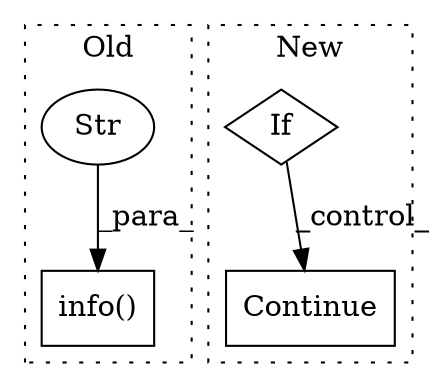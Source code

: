 digraph G {
subgraph cluster0 {
1 [label="info()" a="75" s="5290,5351" l="12,1" shape="box"];
3 [label="Str" a="66" s="5302" l="49" shape="ellipse"];
label = "Old";
style="dotted";
}
subgraph cluster1 {
2 [label="Continue" a="43" s="5132" l="8" shape="box"];
4 [label="If" a="96" s="5100" l="3" shape="diamond"];
label = "New";
style="dotted";
}
3 -> 1 [label="_para_"];
4 -> 2 [label="_control_"];
}